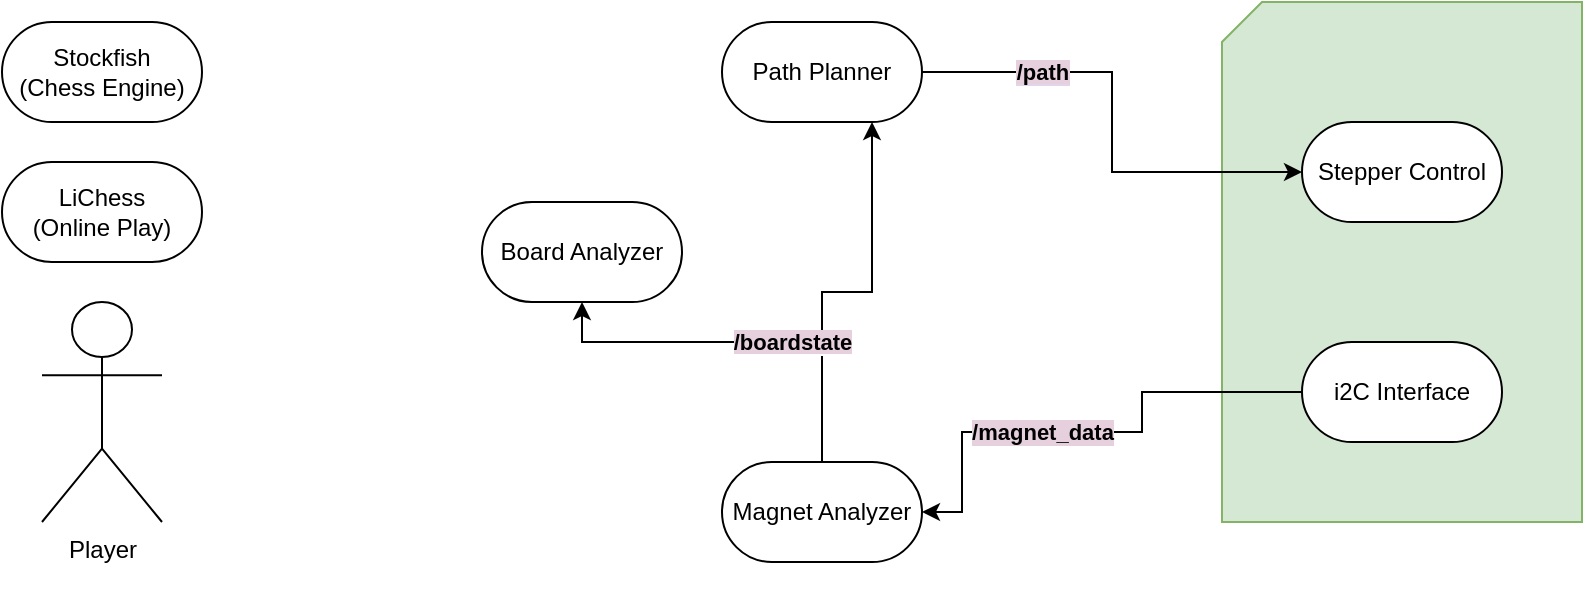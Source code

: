 <mxfile version="24.2.7" type="github">
  <diagram name="Page-1" id="nCdqRld3pfw7KjP9Pnf6">
    <mxGraphModel dx="1283" dy="673" grid="1" gridSize="10" guides="1" tooltips="1" connect="1" arrows="1" fold="1" page="1" pageScale="1" pageWidth="850" pageHeight="1100" math="0" shadow="0">
      <root>
        <mxCell id="0" />
        <mxCell id="1" parent="0" />
        <mxCell id="_R0Hak34kQqWu4yaKOLY-24" style="edgeStyle=orthogonalEdgeStyle;rounded=0;orthogonalLoop=1;jettySize=auto;html=1;exitX=0.5;exitY=0;exitDx=0;exitDy=0;entryX=0.75;entryY=1;entryDx=0;entryDy=0;" edge="1" parent="1" source="mftfHhQZmoNIgqtyZh9h-5" target="mftfHhQZmoNIgqtyZh9h-1">
          <mxGeometry relative="1" as="geometry" />
        </mxCell>
        <mxCell id="_R0Hak34kQqWu4yaKOLY-6" value="" style="verticalLabelPosition=bottom;verticalAlign=top;html=1;shape=card;whiteSpace=wrap;size=20;arcSize=12;fillColor=#d5e8d4;strokeColor=#82b366;" vertex="1" parent="1">
          <mxGeometry x="640" y="40" width="180" height="260" as="geometry" />
        </mxCell>
        <mxCell id="_R0Hak34kQqWu4yaKOLY-16" style="edgeStyle=orthogonalEdgeStyle;rounded=0;orthogonalLoop=1;jettySize=auto;html=1;exitX=1;exitY=0.5;exitDx=0;exitDy=0;entryX=0;entryY=0.5;entryDx=0;entryDy=0;" edge="1" parent="1" source="mftfHhQZmoNIgqtyZh9h-1" target="_R0Hak34kQqWu4yaKOLY-1">
          <mxGeometry relative="1" as="geometry" />
        </mxCell>
        <mxCell id="_R0Hak34kQqWu4yaKOLY-18" value="&lt;div&gt;&lt;span style=&quot;background-color: rgb(230, 208, 222);&quot;&gt;/path&lt;/span&gt;&lt;/div&gt;" style="edgeLabel;html=1;align=center;verticalAlign=middle;resizable=0;points=[];fontStyle=1;labelBackgroundColor=#E1D5E7;" vertex="1" connectable="0" parent="_R0Hak34kQqWu4yaKOLY-16">
          <mxGeometry x="-0.384" y="2" relative="1" as="geometry">
            <mxPoint x="-14" y="2" as="offset" />
          </mxGeometry>
        </mxCell>
        <mxCell id="mftfHhQZmoNIgqtyZh9h-1" value="Path Planner" style="html=1;dashed=0;whiteSpace=wrap;rounded=1;arcSize=50;" parent="1" vertex="1">
          <mxGeometry x="390" y="50" width="100" height="50" as="geometry" />
        </mxCell>
        <mxCell id="mftfHhQZmoNIgqtyZh9h-2" value="&lt;div&gt;Stockfish&lt;/div&gt;&lt;div&gt;(Chess Engine)&lt;br&gt;&lt;/div&gt;" style="html=1;dashed=0;whiteSpace=wrap;rounded=1;arcSize=50;" parent="1" vertex="1">
          <mxGeometry x="30" y="50" width="100" height="50" as="geometry" />
        </mxCell>
        <mxCell id="mftfHhQZmoNIgqtyZh9h-3" value="LiChess&lt;br&gt;(Online Play)" style="html=1;dashed=0;whiteSpace=wrap;rounded=1;arcSize=50;" parent="1" vertex="1">
          <mxGeometry x="30" y="120" width="100" height="50" as="geometry" />
        </mxCell>
        <mxCell id="mftfHhQZmoNIgqtyZh9h-4" value="&lt;div&gt;Board Analyzer&lt;/div&gt;" style="html=1;dashed=0;whiteSpace=wrap;rounded=1;arcSize=50;" parent="1" vertex="1">
          <mxGeometry x="270" y="140" width="100" height="50" as="geometry" />
        </mxCell>
        <mxCell id="_R0Hak34kQqWu4yaKOLY-20" style="edgeStyle=orthogonalEdgeStyle;rounded=0;orthogonalLoop=1;jettySize=auto;html=1;entryX=0.5;entryY=1;entryDx=0;entryDy=0;" edge="1" parent="1" source="mftfHhQZmoNIgqtyZh9h-5" target="mftfHhQZmoNIgqtyZh9h-4">
          <mxGeometry relative="1" as="geometry">
            <Array as="points">
              <mxPoint x="440" y="210" />
            </Array>
          </mxGeometry>
        </mxCell>
        <mxCell id="_R0Hak34kQqWu4yaKOLY-23" value="&lt;div&gt;&lt;b&gt;&lt;span style=&quot;background-color: rgb(230, 208, 222);&quot;&gt;/boardstate&lt;/span&gt;&lt;/b&gt;&lt;/div&gt;" style="edgeLabel;html=1;align=center;verticalAlign=middle;resizable=0;points=[];" vertex="1" connectable="0" parent="_R0Hak34kQqWu4yaKOLY-20">
          <mxGeometry x="-0.095" y="-3" relative="1" as="geometry">
            <mxPoint x="15" y="3" as="offset" />
          </mxGeometry>
        </mxCell>
        <mxCell id="mftfHhQZmoNIgqtyZh9h-5" value="Magnet Analyzer" style="html=1;dashed=0;whiteSpace=wrap;rounded=1;arcSize=50;" parent="1" vertex="1">
          <mxGeometry x="390" y="270" width="100" height="50" as="geometry" />
        </mxCell>
        <mxCell id="_R0Hak34kQqWu4yaKOLY-14" style="edgeStyle=orthogonalEdgeStyle;rounded=0;orthogonalLoop=1;jettySize=auto;html=1;entryX=1;entryY=0.5;entryDx=0;entryDy=0;" edge="1" parent="1" source="mftfHhQZmoNIgqtyZh9h-6" target="mftfHhQZmoNIgqtyZh9h-5">
          <mxGeometry relative="1" as="geometry">
            <Array as="points">
              <mxPoint x="600" y="235" />
              <mxPoint x="600" y="255" />
              <mxPoint x="510" y="255" />
              <mxPoint x="510" y="295" />
            </Array>
          </mxGeometry>
        </mxCell>
        <mxCell id="_R0Hak34kQqWu4yaKOLY-15" value="/magnet_data" style="edgeLabel;html=1;align=center;verticalAlign=middle;resizable=0;points=[];fontStyle=1;labelBackgroundColor=#E6D0DE;" vertex="1" connectable="0" parent="_R0Hak34kQqWu4yaKOLY-14">
          <mxGeometry x="0.454" y="2" relative="1" as="geometry">
            <mxPoint x="32" y="-2" as="offset" />
          </mxGeometry>
        </mxCell>
        <mxCell id="mftfHhQZmoNIgqtyZh9h-6" value="&lt;div&gt;i2C Interface&lt;/div&gt;" style="html=1;dashed=0;whiteSpace=wrap;rounded=1;arcSize=50;" parent="1" vertex="1">
          <mxGeometry x="680" y="210" width="100" height="50" as="geometry" />
        </mxCell>
        <mxCell id="_R0Hak34kQqWu4yaKOLY-1" value="&lt;div&gt;Stepper Control&lt;/div&gt;" style="html=1;dashed=0;whiteSpace=wrap;rounded=1;arcSize=50;" vertex="1" parent="1">
          <mxGeometry x="680" y="100" width="100" height="50" as="geometry" />
        </mxCell>
        <mxCell id="_R0Hak34kQqWu4yaKOLY-10" value="&lt;div&gt;Player&lt;/div&gt;&lt;div&gt;&lt;br&gt;&lt;/div&gt;" style="shape=umlActor;verticalLabelPosition=bottom;verticalAlign=top;html=1;" vertex="1" parent="1">
          <mxGeometry x="50" y="190" width="60" height="110" as="geometry" />
        </mxCell>
      </root>
    </mxGraphModel>
  </diagram>
</mxfile>
